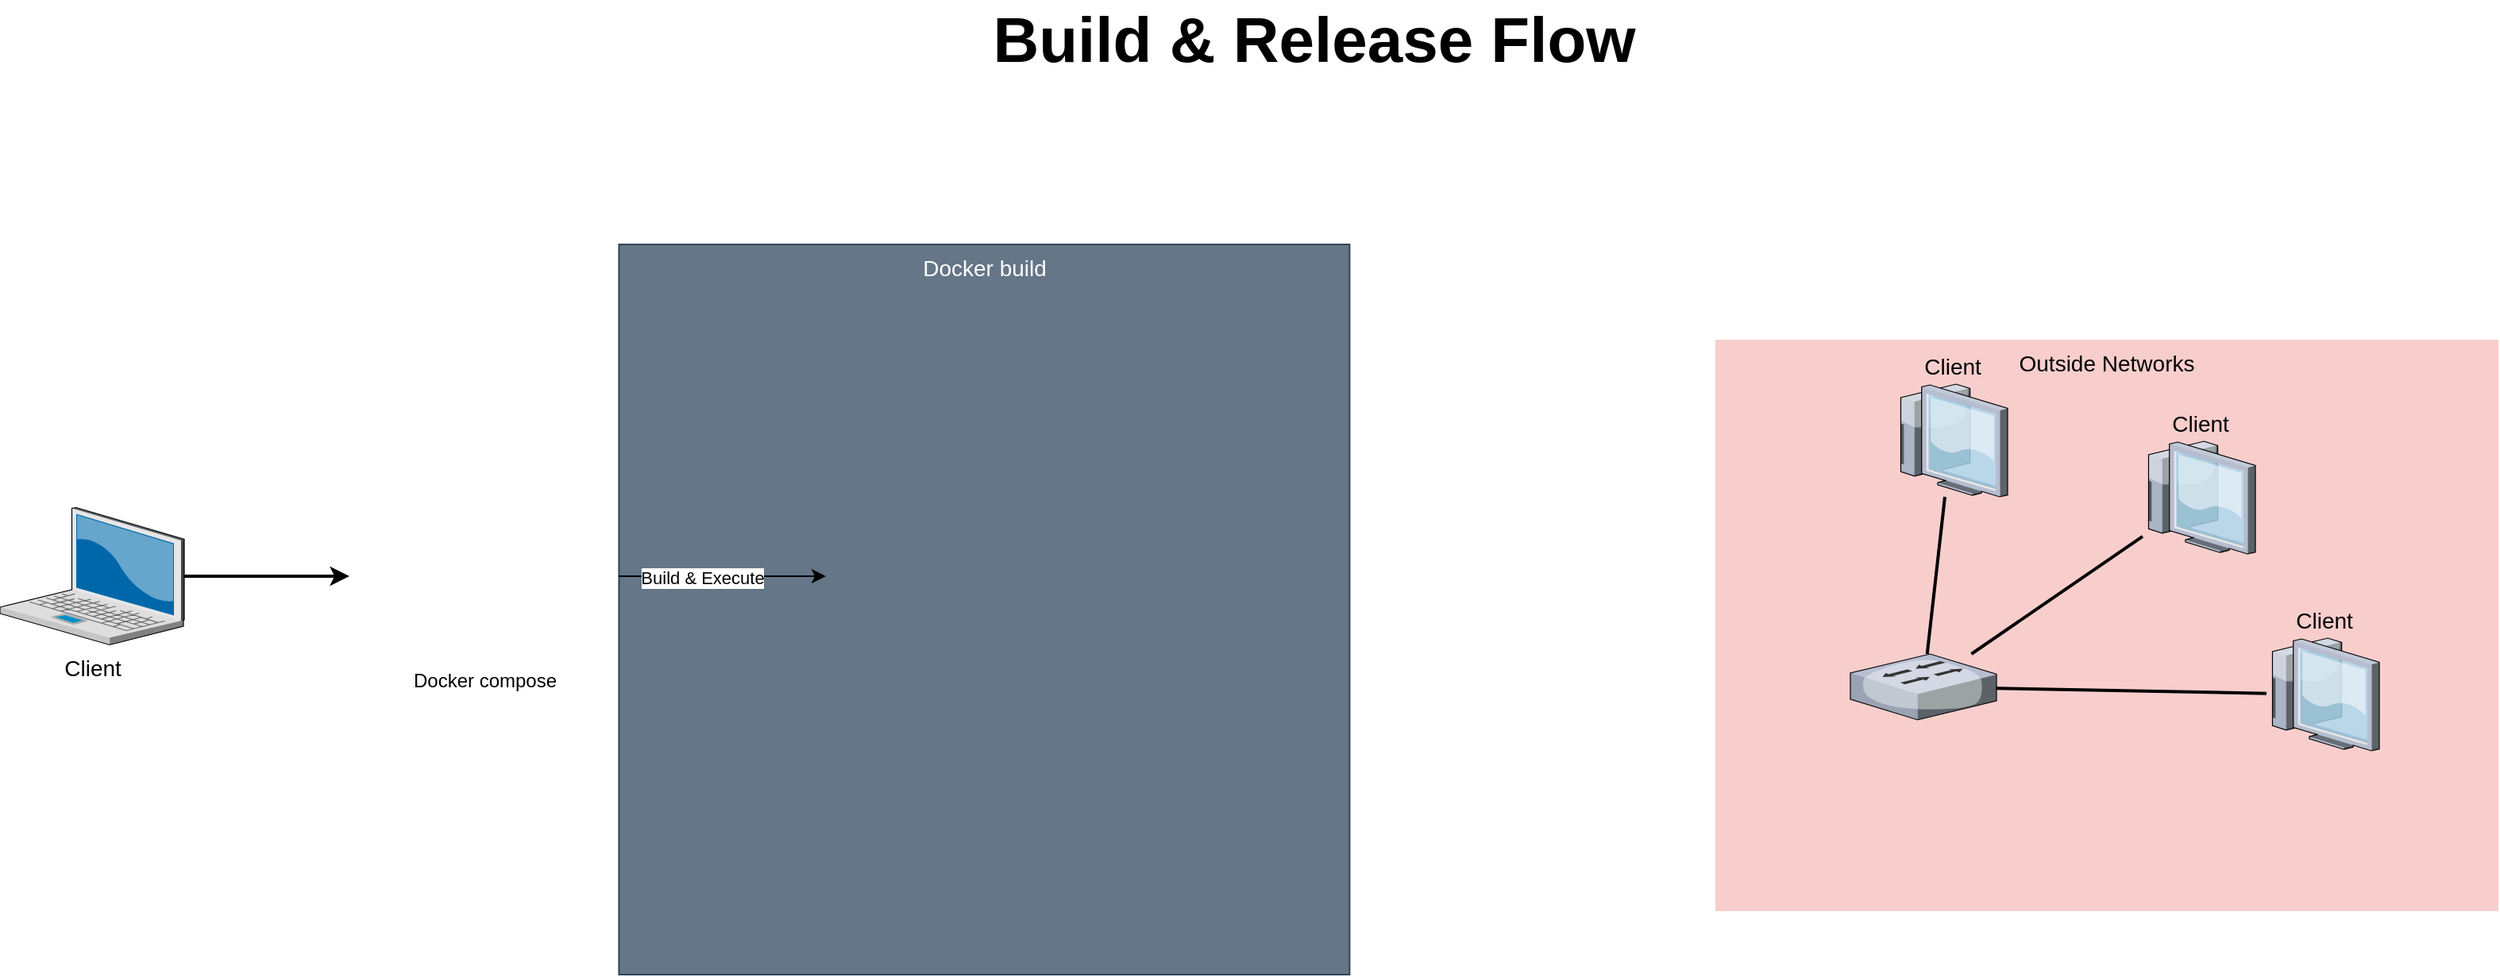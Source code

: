 <mxfile version="24.7.17">
  <diagram name="Page-1" id="e3a06f82-3646-2815-327d-82caf3d4e204">
    <mxGraphModel dx="1773" dy="1567" grid="1" gridSize="10" guides="1" tooltips="1" connect="1" arrows="1" fold="1" page="1" pageScale="1.5" pageWidth="1169" pageHeight="826" background="none" math="0" shadow="0">
      <root>
        <mxCell id="0" style=";html=1;" />
        <mxCell id="1" style=";html=1;" parent="0" />
        <mxCell id="6a7d8f32e03d9370-61" value="Outside Networks" style="whiteSpace=wrap;html=1;fillColor=#f8cecc;fontSize=14;strokeColor=none;verticalAlign=top;" parent="1" vertex="1">
          <mxGeometry x="1390" y="410" width="493" height="360" as="geometry" />
        </mxCell>
        <mxCell id="6a7d8f32e03d9370-59" value="Docker build" style="whiteSpace=wrap;html=1;fillColor=#647687;fontSize=14;strokeColor=#314354;verticalAlign=top;fontColor=#ffffff;" parent="1" vertex="1">
          <mxGeometry x="699.71" y="350" width="460" height="460" as="geometry" />
        </mxCell>
        <mxCell id="6a7d8f32e03d9370-36" style="edgeStyle=none;rounded=0;html=1;jettySize=auto;orthogonalLoop=1;fontSize=14;endArrow=classic;endFill=1;strokeWidth=2;entryX=0;entryY=0.5;entryDx=0;entryDy=0;startArrow=none;startFill=0;" parent="1" source="6a7d8f32e03d9370-1" target="jUenJaot0dOpMy-8LfXT-1" edge="1">
          <mxGeometry relative="1" as="geometry" />
        </mxCell>
        <mxCell id="6a7d8f32e03d9370-1" value="Client" style="verticalLabelPosition=bottom;aspect=fixed;html=1;verticalAlign=top;strokeColor=none;shape=mxgraph.citrix.laptop_2;fillColor=#66B2FF;gradientColor=#0066CC;fontSize=14;" parent="1" vertex="1">
          <mxGeometry x="310.0" y="515.75" width="116" height="86.5" as="geometry" />
        </mxCell>
        <mxCell id="6a7d8f32e03d9370-53" style="edgeStyle=none;rounded=0;html=1;startSize=10;endSize=10;jettySize=auto;orthogonalLoop=1;fontSize=14;endArrow=none;endFill=0;strokeWidth=2;" parent="1" source="6a7d8f32e03d9370-26" target="6a7d8f32e03d9370-29" edge="1">
          <mxGeometry relative="1" as="geometry" />
        </mxCell>
        <mxCell id="6a7d8f32e03d9370-54" style="edgeStyle=none;rounded=0;html=1;startSize=10;endSize=10;jettySize=auto;orthogonalLoop=1;fontSize=14;endArrow=none;endFill=0;strokeWidth=2;" parent="1" source="6a7d8f32e03d9370-26" target="6a7d8f32e03d9370-28" edge="1">
          <mxGeometry relative="1" as="geometry" />
        </mxCell>
        <mxCell id="6a7d8f32e03d9370-55" style="edgeStyle=none;rounded=0;html=1;startSize=10;endSize=10;jettySize=auto;orthogonalLoop=1;fontSize=14;endArrow=none;endFill=0;strokeWidth=2;" parent="1" source="6a7d8f32e03d9370-26" target="6a7d8f32e03d9370-27" edge="1">
          <mxGeometry relative="1" as="geometry" />
        </mxCell>
        <mxCell id="6a7d8f32e03d9370-26" value="" style="verticalLabelPosition=bottom;aspect=fixed;html=1;verticalAlign=top;strokeColor=none;shape=mxgraph.citrix.switch;fillColor=#66B2FF;gradientColor=#0066CC;fontSize=14;" parent="1" vertex="1">
          <mxGeometry x="1475" y="608" width="92" height="41.5" as="geometry" />
        </mxCell>
        <mxCell id="6a7d8f32e03d9370-27" value="Client" style="verticalLabelPosition=top;aspect=fixed;html=1;verticalAlign=bottom;strokeColor=none;shape=mxgraph.citrix.thin_client;fillColor=#66B2FF;gradientColor=#0066CC;fontSize=14;labelPosition=center;align=center;" parent="1" vertex="1">
          <mxGeometry x="1737" y="598" width="71" height="71" as="geometry" />
        </mxCell>
        <mxCell id="6a7d8f32e03d9370-28" value="Client" style="verticalLabelPosition=top;aspect=fixed;html=1;verticalAlign=bottom;strokeColor=none;shape=mxgraph.citrix.thin_client;fillColor=#66B2FF;gradientColor=#0066CC;fontSize=14;labelPosition=center;align=center;" parent="1" vertex="1">
          <mxGeometry x="1659" y="474" width="71" height="71" as="geometry" />
        </mxCell>
        <mxCell id="6a7d8f32e03d9370-29" value="Client" style="verticalLabelPosition=top;aspect=fixed;html=1;verticalAlign=bottom;strokeColor=none;shape=mxgraph.citrix.thin_client;fillColor=#66B2FF;gradientColor=#0066CC;fontSize=14;labelPosition=center;align=center;" parent="1" vertex="1">
          <mxGeometry x="1503" y="438" width="71" height="71" as="geometry" />
        </mxCell>
        <mxCell id="6a7d8f32e03d9370-62" value="&lt;font style=&quot;font-size: 40px;&quot;&gt;Build &amp;amp; Release Flow&lt;/font&gt;" style="text;strokeColor=none;fillColor=none;html=1;fontSize=24;fontStyle=1;verticalAlign=middle;align=center;" parent="1" vertex="1">
          <mxGeometry x="706" y="200" width="861" height="40" as="geometry" />
        </mxCell>
        <mxCell id="jUenJaot0dOpMy-8LfXT-5" style="edgeStyle=orthogonalEdgeStyle;rounded=0;orthogonalLoop=1;jettySize=auto;html=1;" parent="1" source="jUenJaot0dOpMy-8LfXT-1" target="jUenJaot0dOpMy-8LfXT-4" edge="1">
          <mxGeometry relative="1" as="geometry" />
        </mxCell>
        <mxCell id="jUenJaot0dOpMy-8LfXT-6" value="Build &amp;amp; Execute" style="edgeLabel;html=1;align=center;verticalAlign=middle;resizable=0;points=[];" parent="jUenJaot0dOpMy-8LfXT-5" vertex="1" connectable="0">
          <mxGeometry x="-0.191" y="-1" relative="1" as="geometry">
            <mxPoint as="offset" />
          </mxGeometry>
        </mxCell>
        <mxCell id="jUenJaot0dOpMy-8LfXT-1" value="" style="shape=image;verticalLabelPosition=bottom;labelBackgroundColor=default;verticalAlign=top;aspect=fixed;imageAspect=0;image=https://miro.medium.com/v2/resize:fit:594/1*MLFxdoY6ImiTghX9l0lDTA.png;" parent="1" vertex="1">
          <mxGeometry x="530" y="499" width="169.71" height="120" as="geometry" />
        </mxCell>
        <mxCell id="jUenJaot0dOpMy-8LfXT-3" value="Docker compose" style="text;html=1;align=center;verticalAlign=middle;resizable=0;points=[];autosize=1;strokeColor=none;fillColor=none;" parent="1" vertex="1">
          <mxGeometry x="559.86" y="609.5" width="110" height="30" as="geometry" />
        </mxCell>
        <mxCell id="jUenJaot0dOpMy-8LfXT-4" value="" style="shape=image;verticalLabelPosition=bottom;labelBackgroundColor=default;verticalAlign=top;aspect=fixed;imageAspect=0;image=https://miro.medium.com/v2/resize:fit:800/0*ZoXaXztJdbGgb4fk.png;" parent="1" vertex="1">
          <mxGeometry x="830" y="482" width="154" height="154" as="geometry" />
        </mxCell>
      </root>
    </mxGraphModel>
  </diagram>
</mxfile>
